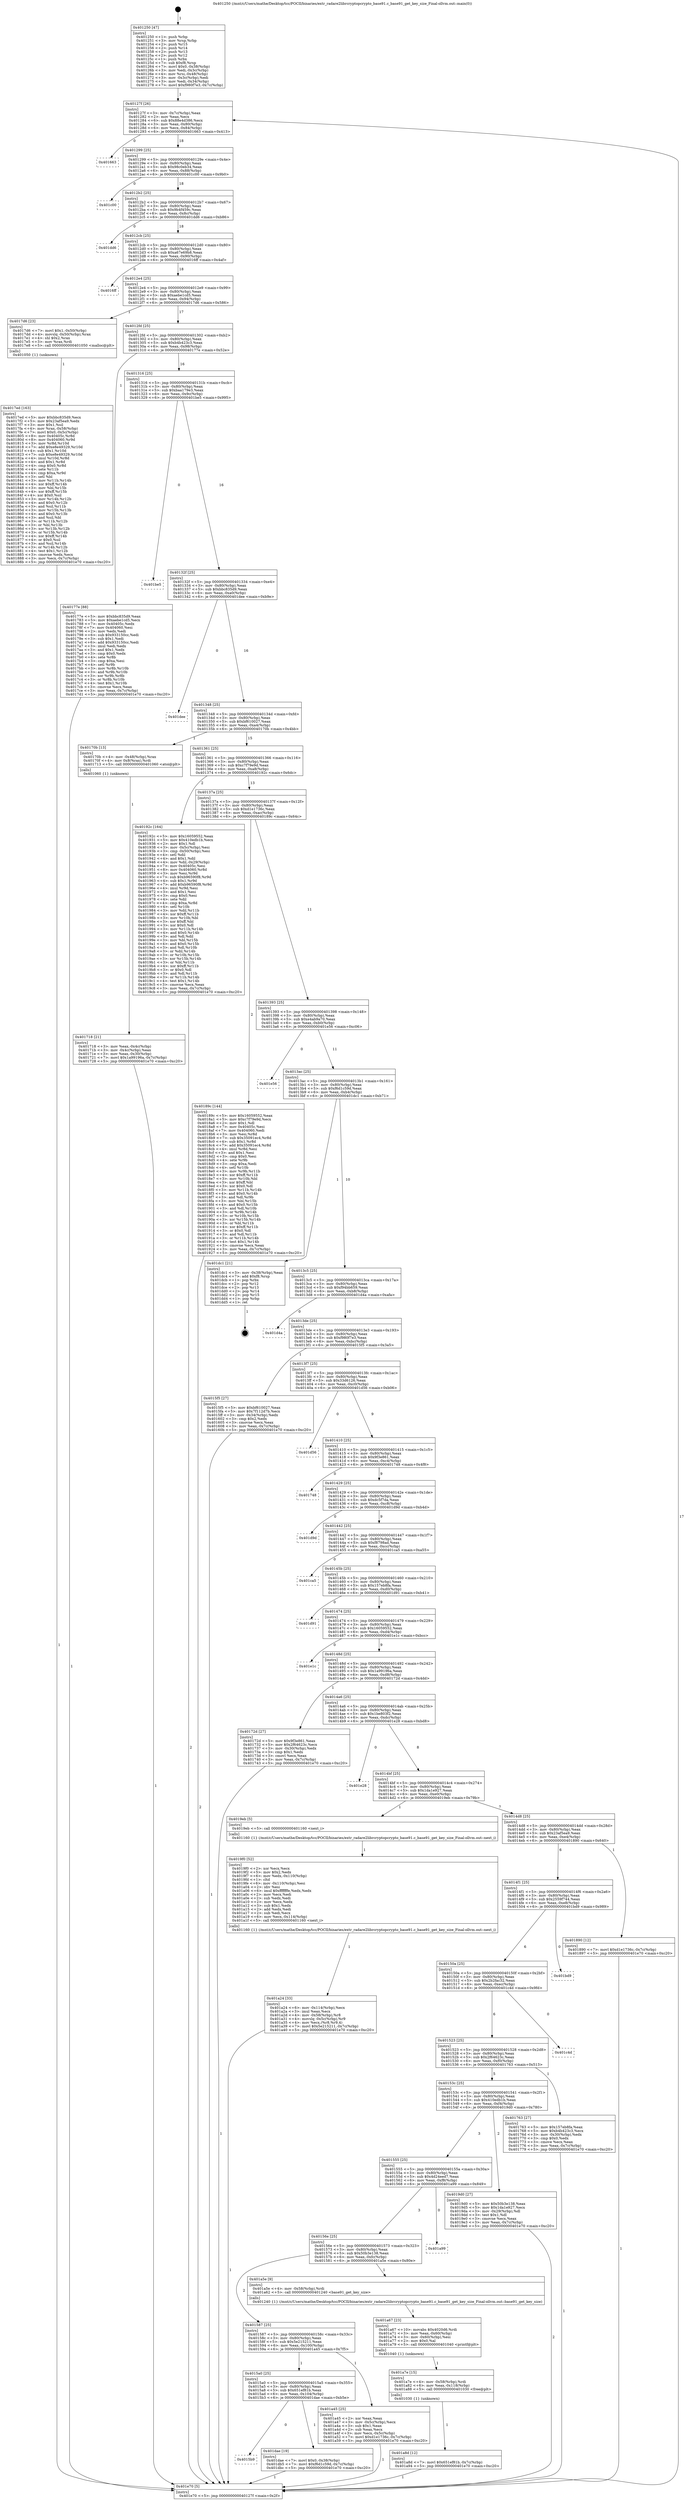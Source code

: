 digraph "0x401250" {
  label = "0x401250 (/mnt/c/Users/mathe/Desktop/tcc/POCII/binaries/extr_radare2librcryptopcrypto_base91.c_base91_get_key_size_Final-ollvm.out::main(0))"
  labelloc = "t"
  node[shape=record]

  Entry [label="",width=0.3,height=0.3,shape=circle,fillcolor=black,style=filled]
  "0x40127f" [label="{
     0x40127f [26]\l
     | [instrs]\l
     &nbsp;&nbsp;0x40127f \<+3\>: mov -0x7c(%rbp),%eax\l
     &nbsp;&nbsp;0x401282 \<+2\>: mov %eax,%ecx\l
     &nbsp;&nbsp;0x401284 \<+6\>: sub $0x88e4d386,%ecx\l
     &nbsp;&nbsp;0x40128a \<+3\>: mov %eax,-0x80(%rbp)\l
     &nbsp;&nbsp;0x40128d \<+6\>: mov %ecx,-0x84(%rbp)\l
     &nbsp;&nbsp;0x401293 \<+6\>: je 0000000000401663 \<main+0x413\>\l
  }"]
  "0x401663" [label="{
     0x401663\l
  }", style=dashed]
  "0x401299" [label="{
     0x401299 [25]\l
     | [instrs]\l
     &nbsp;&nbsp;0x401299 \<+5\>: jmp 000000000040129e \<main+0x4e\>\l
     &nbsp;&nbsp;0x40129e \<+3\>: mov -0x80(%rbp),%eax\l
     &nbsp;&nbsp;0x4012a1 \<+5\>: sub $0x98c0eb34,%eax\l
     &nbsp;&nbsp;0x4012a6 \<+6\>: mov %eax,-0x88(%rbp)\l
     &nbsp;&nbsp;0x4012ac \<+6\>: je 0000000000401c00 \<main+0x9b0\>\l
  }"]
  Exit [label="",width=0.3,height=0.3,shape=circle,fillcolor=black,style=filled,peripheries=2]
  "0x401c00" [label="{
     0x401c00\l
  }", style=dashed]
  "0x4012b2" [label="{
     0x4012b2 [25]\l
     | [instrs]\l
     &nbsp;&nbsp;0x4012b2 \<+5\>: jmp 00000000004012b7 \<main+0x67\>\l
     &nbsp;&nbsp;0x4012b7 \<+3\>: mov -0x80(%rbp),%eax\l
     &nbsp;&nbsp;0x4012ba \<+5\>: sub $0x9b4f459c,%eax\l
     &nbsp;&nbsp;0x4012bf \<+6\>: mov %eax,-0x8c(%rbp)\l
     &nbsp;&nbsp;0x4012c5 \<+6\>: je 0000000000401dd6 \<main+0xb86\>\l
  }"]
  "0x4015b9" [label="{
     0x4015b9\l
  }", style=dashed]
  "0x401dd6" [label="{
     0x401dd6\l
  }", style=dashed]
  "0x4012cb" [label="{
     0x4012cb [25]\l
     | [instrs]\l
     &nbsp;&nbsp;0x4012cb \<+5\>: jmp 00000000004012d0 \<main+0x80\>\l
     &nbsp;&nbsp;0x4012d0 \<+3\>: mov -0x80(%rbp),%eax\l
     &nbsp;&nbsp;0x4012d3 \<+5\>: sub $0xa67e69b8,%eax\l
     &nbsp;&nbsp;0x4012d8 \<+6\>: mov %eax,-0x90(%rbp)\l
     &nbsp;&nbsp;0x4012de \<+6\>: je 00000000004016ff \<main+0x4af\>\l
  }"]
  "0x401dae" [label="{
     0x401dae [19]\l
     | [instrs]\l
     &nbsp;&nbsp;0x401dae \<+7\>: movl $0x0,-0x38(%rbp)\l
     &nbsp;&nbsp;0x401db5 \<+7\>: movl $0xf6d1c59d,-0x7c(%rbp)\l
     &nbsp;&nbsp;0x401dbc \<+5\>: jmp 0000000000401e70 \<main+0xc20\>\l
  }"]
  "0x4016ff" [label="{
     0x4016ff\l
  }", style=dashed]
  "0x4012e4" [label="{
     0x4012e4 [25]\l
     | [instrs]\l
     &nbsp;&nbsp;0x4012e4 \<+5\>: jmp 00000000004012e9 \<main+0x99\>\l
     &nbsp;&nbsp;0x4012e9 \<+3\>: mov -0x80(%rbp),%eax\l
     &nbsp;&nbsp;0x4012ec \<+5\>: sub $0xaebe1cd5,%eax\l
     &nbsp;&nbsp;0x4012f1 \<+6\>: mov %eax,-0x94(%rbp)\l
     &nbsp;&nbsp;0x4012f7 \<+6\>: je 00000000004017d6 \<main+0x586\>\l
  }"]
  "0x401a8d" [label="{
     0x401a8d [12]\l
     | [instrs]\l
     &nbsp;&nbsp;0x401a8d \<+7\>: movl $0x651ef81b,-0x7c(%rbp)\l
     &nbsp;&nbsp;0x401a94 \<+5\>: jmp 0000000000401e70 \<main+0xc20\>\l
  }"]
  "0x4017d6" [label="{
     0x4017d6 [23]\l
     | [instrs]\l
     &nbsp;&nbsp;0x4017d6 \<+7\>: movl $0x1,-0x50(%rbp)\l
     &nbsp;&nbsp;0x4017dd \<+4\>: movslq -0x50(%rbp),%rax\l
     &nbsp;&nbsp;0x4017e1 \<+4\>: shl $0x2,%rax\l
     &nbsp;&nbsp;0x4017e5 \<+3\>: mov %rax,%rdi\l
     &nbsp;&nbsp;0x4017e8 \<+5\>: call 0000000000401050 \<malloc@plt\>\l
     | [calls]\l
     &nbsp;&nbsp;0x401050 \{1\} (unknown)\l
  }"]
  "0x4012fd" [label="{
     0x4012fd [25]\l
     | [instrs]\l
     &nbsp;&nbsp;0x4012fd \<+5\>: jmp 0000000000401302 \<main+0xb2\>\l
     &nbsp;&nbsp;0x401302 \<+3\>: mov -0x80(%rbp),%eax\l
     &nbsp;&nbsp;0x401305 \<+5\>: sub $0xb4b423c3,%eax\l
     &nbsp;&nbsp;0x40130a \<+6\>: mov %eax,-0x98(%rbp)\l
     &nbsp;&nbsp;0x401310 \<+6\>: je 000000000040177e \<main+0x52e\>\l
  }"]
  "0x401a7e" [label="{
     0x401a7e [15]\l
     | [instrs]\l
     &nbsp;&nbsp;0x401a7e \<+4\>: mov -0x58(%rbp),%rdi\l
     &nbsp;&nbsp;0x401a82 \<+6\>: mov %eax,-0x118(%rbp)\l
     &nbsp;&nbsp;0x401a88 \<+5\>: call 0000000000401030 \<free@plt\>\l
     | [calls]\l
     &nbsp;&nbsp;0x401030 \{1\} (unknown)\l
  }"]
  "0x40177e" [label="{
     0x40177e [88]\l
     | [instrs]\l
     &nbsp;&nbsp;0x40177e \<+5\>: mov $0xbbc835d9,%eax\l
     &nbsp;&nbsp;0x401783 \<+5\>: mov $0xaebe1cd5,%ecx\l
     &nbsp;&nbsp;0x401788 \<+7\>: mov 0x40405c,%edx\l
     &nbsp;&nbsp;0x40178f \<+7\>: mov 0x404060,%esi\l
     &nbsp;&nbsp;0x401796 \<+2\>: mov %edx,%edi\l
     &nbsp;&nbsp;0x401798 \<+6\>: sub $0x933150cc,%edi\l
     &nbsp;&nbsp;0x40179e \<+3\>: sub $0x1,%edi\l
     &nbsp;&nbsp;0x4017a1 \<+6\>: add $0x933150cc,%edi\l
     &nbsp;&nbsp;0x4017a7 \<+3\>: imul %edi,%edx\l
     &nbsp;&nbsp;0x4017aa \<+3\>: and $0x1,%edx\l
     &nbsp;&nbsp;0x4017ad \<+3\>: cmp $0x0,%edx\l
     &nbsp;&nbsp;0x4017b0 \<+4\>: sete %r8b\l
     &nbsp;&nbsp;0x4017b4 \<+3\>: cmp $0xa,%esi\l
     &nbsp;&nbsp;0x4017b7 \<+4\>: setl %r9b\l
     &nbsp;&nbsp;0x4017bb \<+3\>: mov %r8b,%r10b\l
     &nbsp;&nbsp;0x4017be \<+3\>: and %r9b,%r10b\l
     &nbsp;&nbsp;0x4017c1 \<+3\>: xor %r9b,%r8b\l
     &nbsp;&nbsp;0x4017c4 \<+3\>: or %r8b,%r10b\l
     &nbsp;&nbsp;0x4017c7 \<+4\>: test $0x1,%r10b\l
     &nbsp;&nbsp;0x4017cb \<+3\>: cmovne %ecx,%eax\l
     &nbsp;&nbsp;0x4017ce \<+3\>: mov %eax,-0x7c(%rbp)\l
     &nbsp;&nbsp;0x4017d1 \<+5\>: jmp 0000000000401e70 \<main+0xc20\>\l
  }"]
  "0x401316" [label="{
     0x401316 [25]\l
     | [instrs]\l
     &nbsp;&nbsp;0x401316 \<+5\>: jmp 000000000040131b \<main+0xcb\>\l
     &nbsp;&nbsp;0x40131b \<+3\>: mov -0x80(%rbp),%eax\l
     &nbsp;&nbsp;0x40131e \<+5\>: sub $0xbaa179e3,%eax\l
     &nbsp;&nbsp;0x401323 \<+6\>: mov %eax,-0x9c(%rbp)\l
     &nbsp;&nbsp;0x401329 \<+6\>: je 0000000000401be5 \<main+0x995\>\l
  }"]
  "0x401a67" [label="{
     0x401a67 [23]\l
     | [instrs]\l
     &nbsp;&nbsp;0x401a67 \<+10\>: movabs $0x4020d6,%rdi\l
     &nbsp;&nbsp;0x401a71 \<+3\>: mov %eax,-0x60(%rbp)\l
     &nbsp;&nbsp;0x401a74 \<+3\>: mov -0x60(%rbp),%esi\l
     &nbsp;&nbsp;0x401a77 \<+2\>: mov $0x0,%al\l
     &nbsp;&nbsp;0x401a79 \<+5\>: call 0000000000401040 \<printf@plt\>\l
     | [calls]\l
     &nbsp;&nbsp;0x401040 \{1\} (unknown)\l
  }"]
  "0x401be5" [label="{
     0x401be5\l
  }", style=dashed]
  "0x40132f" [label="{
     0x40132f [25]\l
     | [instrs]\l
     &nbsp;&nbsp;0x40132f \<+5\>: jmp 0000000000401334 \<main+0xe4\>\l
     &nbsp;&nbsp;0x401334 \<+3\>: mov -0x80(%rbp),%eax\l
     &nbsp;&nbsp;0x401337 \<+5\>: sub $0xbbc835d9,%eax\l
     &nbsp;&nbsp;0x40133c \<+6\>: mov %eax,-0xa0(%rbp)\l
     &nbsp;&nbsp;0x401342 \<+6\>: je 0000000000401dee \<main+0xb9e\>\l
  }"]
  "0x4015a0" [label="{
     0x4015a0 [25]\l
     | [instrs]\l
     &nbsp;&nbsp;0x4015a0 \<+5\>: jmp 00000000004015a5 \<main+0x355\>\l
     &nbsp;&nbsp;0x4015a5 \<+3\>: mov -0x80(%rbp),%eax\l
     &nbsp;&nbsp;0x4015a8 \<+5\>: sub $0x651ef81b,%eax\l
     &nbsp;&nbsp;0x4015ad \<+6\>: mov %eax,-0x104(%rbp)\l
     &nbsp;&nbsp;0x4015b3 \<+6\>: je 0000000000401dae \<main+0xb5e\>\l
  }"]
  "0x401dee" [label="{
     0x401dee\l
  }", style=dashed]
  "0x401348" [label="{
     0x401348 [25]\l
     | [instrs]\l
     &nbsp;&nbsp;0x401348 \<+5\>: jmp 000000000040134d \<main+0xfd\>\l
     &nbsp;&nbsp;0x40134d \<+3\>: mov -0x80(%rbp),%eax\l
     &nbsp;&nbsp;0x401350 \<+5\>: sub $0xbf610027,%eax\l
     &nbsp;&nbsp;0x401355 \<+6\>: mov %eax,-0xa4(%rbp)\l
     &nbsp;&nbsp;0x40135b \<+6\>: je 000000000040170b \<main+0x4bb\>\l
  }"]
  "0x401a45" [label="{
     0x401a45 [25]\l
     | [instrs]\l
     &nbsp;&nbsp;0x401a45 \<+2\>: xor %eax,%eax\l
     &nbsp;&nbsp;0x401a47 \<+3\>: mov -0x5c(%rbp),%ecx\l
     &nbsp;&nbsp;0x401a4a \<+3\>: sub $0x1,%eax\l
     &nbsp;&nbsp;0x401a4d \<+2\>: sub %eax,%ecx\l
     &nbsp;&nbsp;0x401a4f \<+3\>: mov %ecx,-0x5c(%rbp)\l
     &nbsp;&nbsp;0x401a52 \<+7\>: movl $0xd1e1736c,-0x7c(%rbp)\l
     &nbsp;&nbsp;0x401a59 \<+5\>: jmp 0000000000401e70 \<main+0xc20\>\l
  }"]
  "0x40170b" [label="{
     0x40170b [13]\l
     | [instrs]\l
     &nbsp;&nbsp;0x40170b \<+4\>: mov -0x48(%rbp),%rax\l
     &nbsp;&nbsp;0x40170f \<+4\>: mov 0x8(%rax),%rdi\l
     &nbsp;&nbsp;0x401713 \<+5\>: call 0000000000401060 \<atoi@plt\>\l
     | [calls]\l
     &nbsp;&nbsp;0x401060 \{1\} (unknown)\l
  }"]
  "0x401361" [label="{
     0x401361 [25]\l
     | [instrs]\l
     &nbsp;&nbsp;0x401361 \<+5\>: jmp 0000000000401366 \<main+0x116\>\l
     &nbsp;&nbsp;0x401366 \<+3\>: mov -0x80(%rbp),%eax\l
     &nbsp;&nbsp;0x401369 \<+5\>: sub $0xc7f79e9d,%eax\l
     &nbsp;&nbsp;0x40136e \<+6\>: mov %eax,-0xa8(%rbp)\l
     &nbsp;&nbsp;0x401374 \<+6\>: je 000000000040192c \<main+0x6dc\>\l
  }"]
  "0x401587" [label="{
     0x401587 [25]\l
     | [instrs]\l
     &nbsp;&nbsp;0x401587 \<+5\>: jmp 000000000040158c \<main+0x33c\>\l
     &nbsp;&nbsp;0x40158c \<+3\>: mov -0x80(%rbp),%eax\l
     &nbsp;&nbsp;0x40158f \<+5\>: sub $0x5e215211,%eax\l
     &nbsp;&nbsp;0x401594 \<+6\>: mov %eax,-0x100(%rbp)\l
     &nbsp;&nbsp;0x40159a \<+6\>: je 0000000000401a45 \<main+0x7f5\>\l
  }"]
  "0x40192c" [label="{
     0x40192c [164]\l
     | [instrs]\l
     &nbsp;&nbsp;0x40192c \<+5\>: mov $0x16059552,%eax\l
     &nbsp;&nbsp;0x401931 \<+5\>: mov $0x410edb1b,%ecx\l
     &nbsp;&nbsp;0x401936 \<+2\>: mov $0x1,%dl\l
     &nbsp;&nbsp;0x401938 \<+3\>: mov -0x5c(%rbp),%esi\l
     &nbsp;&nbsp;0x40193b \<+3\>: cmp -0x50(%rbp),%esi\l
     &nbsp;&nbsp;0x40193e \<+4\>: setl %dil\l
     &nbsp;&nbsp;0x401942 \<+4\>: and $0x1,%dil\l
     &nbsp;&nbsp;0x401946 \<+4\>: mov %dil,-0x29(%rbp)\l
     &nbsp;&nbsp;0x40194a \<+7\>: mov 0x40405c,%esi\l
     &nbsp;&nbsp;0x401951 \<+8\>: mov 0x404060,%r8d\l
     &nbsp;&nbsp;0x401959 \<+3\>: mov %esi,%r9d\l
     &nbsp;&nbsp;0x40195c \<+7\>: sub $0xb96590f8,%r9d\l
     &nbsp;&nbsp;0x401963 \<+4\>: sub $0x1,%r9d\l
     &nbsp;&nbsp;0x401967 \<+7\>: add $0xb96590f8,%r9d\l
     &nbsp;&nbsp;0x40196e \<+4\>: imul %r9d,%esi\l
     &nbsp;&nbsp;0x401972 \<+3\>: and $0x1,%esi\l
     &nbsp;&nbsp;0x401975 \<+3\>: cmp $0x0,%esi\l
     &nbsp;&nbsp;0x401978 \<+4\>: sete %dil\l
     &nbsp;&nbsp;0x40197c \<+4\>: cmp $0xa,%r8d\l
     &nbsp;&nbsp;0x401980 \<+4\>: setl %r10b\l
     &nbsp;&nbsp;0x401984 \<+3\>: mov %dil,%r11b\l
     &nbsp;&nbsp;0x401987 \<+4\>: xor $0xff,%r11b\l
     &nbsp;&nbsp;0x40198b \<+3\>: mov %r10b,%bl\l
     &nbsp;&nbsp;0x40198e \<+3\>: xor $0xff,%bl\l
     &nbsp;&nbsp;0x401991 \<+3\>: xor $0x0,%dl\l
     &nbsp;&nbsp;0x401994 \<+3\>: mov %r11b,%r14b\l
     &nbsp;&nbsp;0x401997 \<+4\>: and $0x0,%r14b\l
     &nbsp;&nbsp;0x40199b \<+3\>: and %dl,%dil\l
     &nbsp;&nbsp;0x40199e \<+3\>: mov %bl,%r15b\l
     &nbsp;&nbsp;0x4019a1 \<+4\>: and $0x0,%r15b\l
     &nbsp;&nbsp;0x4019a5 \<+3\>: and %dl,%r10b\l
     &nbsp;&nbsp;0x4019a8 \<+3\>: or %dil,%r14b\l
     &nbsp;&nbsp;0x4019ab \<+3\>: or %r10b,%r15b\l
     &nbsp;&nbsp;0x4019ae \<+3\>: xor %r15b,%r14b\l
     &nbsp;&nbsp;0x4019b1 \<+3\>: or %bl,%r11b\l
     &nbsp;&nbsp;0x4019b4 \<+4\>: xor $0xff,%r11b\l
     &nbsp;&nbsp;0x4019b8 \<+3\>: or $0x0,%dl\l
     &nbsp;&nbsp;0x4019bb \<+3\>: and %dl,%r11b\l
     &nbsp;&nbsp;0x4019be \<+3\>: or %r11b,%r14b\l
     &nbsp;&nbsp;0x4019c1 \<+4\>: test $0x1,%r14b\l
     &nbsp;&nbsp;0x4019c5 \<+3\>: cmovne %ecx,%eax\l
     &nbsp;&nbsp;0x4019c8 \<+3\>: mov %eax,-0x7c(%rbp)\l
     &nbsp;&nbsp;0x4019cb \<+5\>: jmp 0000000000401e70 \<main+0xc20\>\l
  }"]
  "0x40137a" [label="{
     0x40137a [25]\l
     | [instrs]\l
     &nbsp;&nbsp;0x40137a \<+5\>: jmp 000000000040137f \<main+0x12f\>\l
     &nbsp;&nbsp;0x40137f \<+3\>: mov -0x80(%rbp),%eax\l
     &nbsp;&nbsp;0x401382 \<+5\>: sub $0xd1e1736c,%eax\l
     &nbsp;&nbsp;0x401387 \<+6\>: mov %eax,-0xac(%rbp)\l
     &nbsp;&nbsp;0x40138d \<+6\>: je 000000000040189c \<main+0x64c\>\l
  }"]
  "0x401a5e" [label="{
     0x401a5e [9]\l
     | [instrs]\l
     &nbsp;&nbsp;0x401a5e \<+4\>: mov -0x58(%rbp),%rdi\l
     &nbsp;&nbsp;0x401a62 \<+5\>: call 0000000000401240 \<base91_get_key_size\>\l
     | [calls]\l
     &nbsp;&nbsp;0x401240 \{1\} (/mnt/c/Users/mathe/Desktop/tcc/POCII/binaries/extr_radare2librcryptopcrypto_base91.c_base91_get_key_size_Final-ollvm.out::base91_get_key_size)\l
  }"]
  "0x40189c" [label="{
     0x40189c [144]\l
     | [instrs]\l
     &nbsp;&nbsp;0x40189c \<+5\>: mov $0x16059552,%eax\l
     &nbsp;&nbsp;0x4018a1 \<+5\>: mov $0xc7f79e9d,%ecx\l
     &nbsp;&nbsp;0x4018a6 \<+2\>: mov $0x1,%dl\l
     &nbsp;&nbsp;0x4018a8 \<+7\>: mov 0x40405c,%esi\l
     &nbsp;&nbsp;0x4018af \<+7\>: mov 0x404060,%edi\l
     &nbsp;&nbsp;0x4018b6 \<+3\>: mov %esi,%r8d\l
     &nbsp;&nbsp;0x4018b9 \<+7\>: sub $0x35091ec4,%r8d\l
     &nbsp;&nbsp;0x4018c0 \<+4\>: sub $0x1,%r8d\l
     &nbsp;&nbsp;0x4018c4 \<+7\>: add $0x35091ec4,%r8d\l
     &nbsp;&nbsp;0x4018cb \<+4\>: imul %r8d,%esi\l
     &nbsp;&nbsp;0x4018cf \<+3\>: and $0x1,%esi\l
     &nbsp;&nbsp;0x4018d2 \<+3\>: cmp $0x0,%esi\l
     &nbsp;&nbsp;0x4018d5 \<+4\>: sete %r9b\l
     &nbsp;&nbsp;0x4018d9 \<+3\>: cmp $0xa,%edi\l
     &nbsp;&nbsp;0x4018dc \<+4\>: setl %r10b\l
     &nbsp;&nbsp;0x4018e0 \<+3\>: mov %r9b,%r11b\l
     &nbsp;&nbsp;0x4018e3 \<+4\>: xor $0xff,%r11b\l
     &nbsp;&nbsp;0x4018e7 \<+3\>: mov %r10b,%bl\l
     &nbsp;&nbsp;0x4018ea \<+3\>: xor $0xff,%bl\l
     &nbsp;&nbsp;0x4018ed \<+3\>: xor $0x0,%dl\l
     &nbsp;&nbsp;0x4018f0 \<+3\>: mov %r11b,%r14b\l
     &nbsp;&nbsp;0x4018f3 \<+4\>: and $0x0,%r14b\l
     &nbsp;&nbsp;0x4018f7 \<+3\>: and %dl,%r9b\l
     &nbsp;&nbsp;0x4018fa \<+3\>: mov %bl,%r15b\l
     &nbsp;&nbsp;0x4018fd \<+4\>: and $0x0,%r15b\l
     &nbsp;&nbsp;0x401901 \<+3\>: and %dl,%r10b\l
     &nbsp;&nbsp;0x401904 \<+3\>: or %r9b,%r14b\l
     &nbsp;&nbsp;0x401907 \<+3\>: or %r10b,%r15b\l
     &nbsp;&nbsp;0x40190a \<+3\>: xor %r15b,%r14b\l
     &nbsp;&nbsp;0x40190d \<+3\>: or %bl,%r11b\l
     &nbsp;&nbsp;0x401910 \<+4\>: xor $0xff,%r11b\l
     &nbsp;&nbsp;0x401914 \<+3\>: or $0x0,%dl\l
     &nbsp;&nbsp;0x401917 \<+3\>: and %dl,%r11b\l
     &nbsp;&nbsp;0x40191a \<+3\>: or %r11b,%r14b\l
     &nbsp;&nbsp;0x40191d \<+4\>: test $0x1,%r14b\l
     &nbsp;&nbsp;0x401921 \<+3\>: cmovne %ecx,%eax\l
     &nbsp;&nbsp;0x401924 \<+3\>: mov %eax,-0x7c(%rbp)\l
     &nbsp;&nbsp;0x401927 \<+5\>: jmp 0000000000401e70 \<main+0xc20\>\l
  }"]
  "0x401393" [label="{
     0x401393 [25]\l
     | [instrs]\l
     &nbsp;&nbsp;0x401393 \<+5\>: jmp 0000000000401398 \<main+0x148\>\l
     &nbsp;&nbsp;0x401398 \<+3\>: mov -0x80(%rbp),%eax\l
     &nbsp;&nbsp;0x40139b \<+5\>: sub $0xe4ab9a70,%eax\l
     &nbsp;&nbsp;0x4013a0 \<+6\>: mov %eax,-0xb0(%rbp)\l
     &nbsp;&nbsp;0x4013a6 \<+6\>: je 0000000000401e56 \<main+0xc06\>\l
  }"]
  "0x40156e" [label="{
     0x40156e [25]\l
     | [instrs]\l
     &nbsp;&nbsp;0x40156e \<+5\>: jmp 0000000000401573 \<main+0x323\>\l
     &nbsp;&nbsp;0x401573 \<+3\>: mov -0x80(%rbp),%eax\l
     &nbsp;&nbsp;0x401576 \<+5\>: sub $0x50b3e138,%eax\l
     &nbsp;&nbsp;0x40157b \<+6\>: mov %eax,-0xfc(%rbp)\l
     &nbsp;&nbsp;0x401581 \<+6\>: je 0000000000401a5e \<main+0x80e\>\l
  }"]
  "0x401e56" [label="{
     0x401e56\l
  }", style=dashed]
  "0x4013ac" [label="{
     0x4013ac [25]\l
     | [instrs]\l
     &nbsp;&nbsp;0x4013ac \<+5\>: jmp 00000000004013b1 \<main+0x161\>\l
     &nbsp;&nbsp;0x4013b1 \<+3\>: mov -0x80(%rbp),%eax\l
     &nbsp;&nbsp;0x4013b4 \<+5\>: sub $0xf6d1c59d,%eax\l
     &nbsp;&nbsp;0x4013b9 \<+6\>: mov %eax,-0xb4(%rbp)\l
     &nbsp;&nbsp;0x4013bf \<+6\>: je 0000000000401dc1 \<main+0xb71\>\l
  }"]
  "0x401a99" [label="{
     0x401a99\l
  }", style=dashed]
  "0x401dc1" [label="{
     0x401dc1 [21]\l
     | [instrs]\l
     &nbsp;&nbsp;0x401dc1 \<+3\>: mov -0x38(%rbp),%eax\l
     &nbsp;&nbsp;0x401dc4 \<+7\>: add $0xf8,%rsp\l
     &nbsp;&nbsp;0x401dcb \<+1\>: pop %rbx\l
     &nbsp;&nbsp;0x401dcc \<+2\>: pop %r12\l
     &nbsp;&nbsp;0x401dce \<+2\>: pop %r13\l
     &nbsp;&nbsp;0x401dd0 \<+2\>: pop %r14\l
     &nbsp;&nbsp;0x401dd2 \<+2\>: pop %r15\l
     &nbsp;&nbsp;0x401dd4 \<+1\>: pop %rbp\l
     &nbsp;&nbsp;0x401dd5 \<+1\>: ret\l
  }"]
  "0x4013c5" [label="{
     0x4013c5 [25]\l
     | [instrs]\l
     &nbsp;&nbsp;0x4013c5 \<+5\>: jmp 00000000004013ca \<main+0x17a\>\l
     &nbsp;&nbsp;0x4013ca \<+3\>: mov -0x80(%rbp),%eax\l
     &nbsp;&nbsp;0x4013cd \<+5\>: sub $0xf94bb659,%eax\l
     &nbsp;&nbsp;0x4013d2 \<+6\>: mov %eax,-0xb8(%rbp)\l
     &nbsp;&nbsp;0x4013d8 \<+6\>: je 0000000000401d4a \<main+0xafa\>\l
  }"]
  "0x401a24" [label="{
     0x401a24 [33]\l
     | [instrs]\l
     &nbsp;&nbsp;0x401a24 \<+6\>: mov -0x114(%rbp),%ecx\l
     &nbsp;&nbsp;0x401a2a \<+3\>: imul %eax,%ecx\l
     &nbsp;&nbsp;0x401a2d \<+4\>: mov -0x58(%rbp),%r8\l
     &nbsp;&nbsp;0x401a31 \<+4\>: movslq -0x5c(%rbp),%r9\l
     &nbsp;&nbsp;0x401a35 \<+4\>: mov %ecx,(%r8,%r9,4)\l
     &nbsp;&nbsp;0x401a39 \<+7\>: movl $0x5e215211,-0x7c(%rbp)\l
     &nbsp;&nbsp;0x401a40 \<+5\>: jmp 0000000000401e70 \<main+0xc20\>\l
  }"]
  "0x401d4a" [label="{
     0x401d4a\l
  }", style=dashed]
  "0x4013de" [label="{
     0x4013de [25]\l
     | [instrs]\l
     &nbsp;&nbsp;0x4013de \<+5\>: jmp 00000000004013e3 \<main+0x193\>\l
     &nbsp;&nbsp;0x4013e3 \<+3\>: mov -0x80(%rbp),%eax\l
     &nbsp;&nbsp;0x4013e6 \<+5\>: sub $0xf980f7e3,%eax\l
     &nbsp;&nbsp;0x4013eb \<+6\>: mov %eax,-0xbc(%rbp)\l
     &nbsp;&nbsp;0x4013f1 \<+6\>: je 00000000004015f5 \<main+0x3a5\>\l
  }"]
  "0x4019f0" [label="{
     0x4019f0 [52]\l
     | [instrs]\l
     &nbsp;&nbsp;0x4019f0 \<+2\>: xor %ecx,%ecx\l
     &nbsp;&nbsp;0x4019f2 \<+5\>: mov $0x2,%edx\l
     &nbsp;&nbsp;0x4019f7 \<+6\>: mov %edx,-0x110(%rbp)\l
     &nbsp;&nbsp;0x4019fd \<+1\>: cltd\l
     &nbsp;&nbsp;0x4019fe \<+6\>: mov -0x110(%rbp),%esi\l
     &nbsp;&nbsp;0x401a04 \<+2\>: idiv %esi\l
     &nbsp;&nbsp;0x401a06 \<+6\>: imul $0xfffffffe,%edx,%edx\l
     &nbsp;&nbsp;0x401a0c \<+2\>: mov %ecx,%edi\l
     &nbsp;&nbsp;0x401a0e \<+2\>: sub %edx,%edi\l
     &nbsp;&nbsp;0x401a10 \<+2\>: mov %ecx,%edx\l
     &nbsp;&nbsp;0x401a12 \<+3\>: sub $0x1,%edx\l
     &nbsp;&nbsp;0x401a15 \<+2\>: add %edx,%edi\l
     &nbsp;&nbsp;0x401a17 \<+2\>: sub %edi,%ecx\l
     &nbsp;&nbsp;0x401a19 \<+6\>: mov %ecx,-0x114(%rbp)\l
     &nbsp;&nbsp;0x401a1f \<+5\>: call 0000000000401160 \<next_i\>\l
     | [calls]\l
     &nbsp;&nbsp;0x401160 \{1\} (/mnt/c/Users/mathe/Desktop/tcc/POCII/binaries/extr_radare2librcryptopcrypto_base91.c_base91_get_key_size_Final-ollvm.out::next_i)\l
  }"]
  "0x4015f5" [label="{
     0x4015f5 [27]\l
     | [instrs]\l
     &nbsp;&nbsp;0x4015f5 \<+5\>: mov $0xbf610027,%eax\l
     &nbsp;&nbsp;0x4015fa \<+5\>: mov $0x7f112d7b,%ecx\l
     &nbsp;&nbsp;0x4015ff \<+3\>: mov -0x34(%rbp),%edx\l
     &nbsp;&nbsp;0x401602 \<+3\>: cmp $0x2,%edx\l
     &nbsp;&nbsp;0x401605 \<+3\>: cmovne %ecx,%eax\l
     &nbsp;&nbsp;0x401608 \<+3\>: mov %eax,-0x7c(%rbp)\l
     &nbsp;&nbsp;0x40160b \<+5\>: jmp 0000000000401e70 \<main+0xc20\>\l
  }"]
  "0x4013f7" [label="{
     0x4013f7 [25]\l
     | [instrs]\l
     &nbsp;&nbsp;0x4013f7 \<+5\>: jmp 00000000004013fc \<main+0x1ac\>\l
     &nbsp;&nbsp;0x4013fc \<+3\>: mov -0x80(%rbp),%eax\l
     &nbsp;&nbsp;0x4013ff \<+5\>: sub $0x33d6126,%eax\l
     &nbsp;&nbsp;0x401404 \<+6\>: mov %eax,-0xc0(%rbp)\l
     &nbsp;&nbsp;0x40140a \<+6\>: je 0000000000401d56 \<main+0xb06\>\l
  }"]
  "0x401e70" [label="{
     0x401e70 [5]\l
     | [instrs]\l
     &nbsp;&nbsp;0x401e70 \<+5\>: jmp 000000000040127f \<main+0x2f\>\l
  }"]
  "0x401250" [label="{
     0x401250 [47]\l
     | [instrs]\l
     &nbsp;&nbsp;0x401250 \<+1\>: push %rbp\l
     &nbsp;&nbsp;0x401251 \<+3\>: mov %rsp,%rbp\l
     &nbsp;&nbsp;0x401254 \<+2\>: push %r15\l
     &nbsp;&nbsp;0x401256 \<+2\>: push %r14\l
     &nbsp;&nbsp;0x401258 \<+2\>: push %r13\l
     &nbsp;&nbsp;0x40125a \<+2\>: push %r12\l
     &nbsp;&nbsp;0x40125c \<+1\>: push %rbx\l
     &nbsp;&nbsp;0x40125d \<+7\>: sub $0xf8,%rsp\l
     &nbsp;&nbsp;0x401264 \<+7\>: movl $0x0,-0x38(%rbp)\l
     &nbsp;&nbsp;0x40126b \<+3\>: mov %edi,-0x3c(%rbp)\l
     &nbsp;&nbsp;0x40126e \<+4\>: mov %rsi,-0x48(%rbp)\l
     &nbsp;&nbsp;0x401272 \<+3\>: mov -0x3c(%rbp),%edi\l
     &nbsp;&nbsp;0x401275 \<+3\>: mov %edi,-0x34(%rbp)\l
     &nbsp;&nbsp;0x401278 \<+7\>: movl $0xf980f7e3,-0x7c(%rbp)\l
  }"]
  "0x401718" [label="{
     0x401718 [21]\l
     | [instrs]\l
     &nbsp;&nbsp;0x401718 \<+3\>: mov %eax,-0x4c(%rbp)\l
     &nbsp;&nbsp;0x40171b \<+3\>: mov -0x4c(%rbp),%eax\l
     &nbsp;&nbsp;0x40171e \<+3\>: mov %eax,-0x30(%rbp)\l
     &nbsp;&nbsp;0x401721 \<+7\>: movl $0x1a99196a,-0x7c(%rbp)\l
     &nbsp;&nbsp;0x401728 \<+5\>: jmp 0000000000401e70 \<main+0xc20\>\l
  }"]
  "0x401555" [label="{
     0x401555 [25]\l
     | [instrs]\l
     &nbsp;&nbsp;0x401555 \<+5\>: jmp 000000000040155a \<main+0x30a\>\l
     &nbsp;&nbsp;0x40155a \<+3\>: mov -0x80(%rbp),%eax\l
     &nbsp;&nbsp;0x40155d \<+5\>: sub $0x4d24eed7,%eax\l
     &nbsp;&nbsp;0x401562 \<+6\>: mov %eax,-0xf8(%rbp)\l
     &nbsp;&nbsp;0x401568 \<+6\>: je 0000000000401a99 \<main+0x849\>\l
  }"]
  "0x401d56" [label="{
     0x401d56\l
  }", style=dashed]
  "0x401410" [label="{
     0x401410 [25]\l
     | [instrs]\l
     &nbsp;&nbsp;0x401410 \<+5\>: jmp 0000000000401415 \<main+0x1c5\>\l
     &nbsp;&nbsp;0x401415 \<+3\>: mov -0x80(%rbp),%eax\l
     &nbsp;&nbsp;0x401418 \<+5\>: sub $0x9f3e861,%eax\l
     &nbsp;&nbsp;0x40141d \<+6\>: mov %eax,-0xc4(%rbp)\l
     &nbsp;&nbsp;0x401423 \<+6\>: je 0000000000401748 \<main+0x4f8\>\l
  }"]
  "0x4019d0" [label="{
     0x4019d0 [27]\l
     | [instrs]\l
     &nbsp;&nbsp;0x4019d0 \<+5\>: mov $0x50b3e138,%eax\l
     &nbsp;&nbsp;0x4019d5 \<+5\>: mov $0x1da1e927,%ecx\l
     &nbsp;&nbsp;0x4019da \<+3\>: mov -0x29(%rbp),%dl\l
     &nbsp;&nbsp;0x4019dd \<+3\>: test $0x1,%dl\l
     &nbsp;&nbsp;0x4019e0 \<+3\>: cmovne %ecx,%eax\l
     &nbsp;&nbsp;0x4019e3 \<+3\>: mov %eax,-0x7c(%rbp)\l
     &nbsp;&nbsp;0x4019e6 \<+5\>: jmp 0000000000401e70 \<main+0xc20\>\l
  }"]
  "0x401748" [label="{
     0x401748\l
  }", style=dashed]
  "0x401429" [label="{
     0x401429 [25]\l
     | [instrs]\l
     &nbsp;&nbsp;0x401429 \<+5\>: jmp 000000000040142e \<main+0x1de\>\l
     &nbsp;&nbsp;0x40142e \<+3\>: mov -0x80(%rbp),%eax\l
     &nbsp;&nbsp;0x401431 \<+5\>: sub $0xdc5f7da,%eax\l
     &nbsp;&nbsp;0x401436 \<+6\>: mov %eax,-0xc8(%rbp)\l
     &nbsp;&nbsp;0x40143c \<+6\>: je 0000000000401d9d \<main+0xb4d\>\l
  }"]
  "0x4017ed" [label="{
     0x4017ed [163]\l
     | [instrs]\l
     &nbsp;&nbsp;0x4017ed \<+5\>: mov $0xbbc835d9,%ecx\l
     &nbsp;&nbsp;0x4017f2 \<+5\>: mov $0x23af5ea9,%edx\l
     &nbsp;&nbsp;0x4017f7 \<+3\>: mov $0x1,%sil\l
     &nbsp;&nbsp;0x4017fa \<+4\>: mov %rax,-0x58(%rbp)\l
     &nbsp;&nbsp;0x4017fe \<+7\>: movl $0x0,-0x5c(%rbp)\l
     &nbsp;&nbsp;0x401805 \<+8\>: mov 0x40405c,%r8d\l
     &nbsp;&nbsp;0x40180d \<+8\>: mov 0x404060,%r9d\l
     &nbsp;&nbsp;0x401815 \<+3\>: mov %r8d,%r10d\l
     &nbsp;&nbsp;0x401818 \<+7\>: add $0xe8e49329,%r10d\l
     &nbsp;&nbsp;0x40181f \<+4\>: sub $0x1,%r10d\l
     &nbsp;&nbsp;0x401823 \<+7\>: sub $0xe8e49329,%r10d\l
     &nbsp;&nbsp;0x40182a \<+4\>: imul %r10d,%r8d\l
     &nbsp;&nbsp;0x40182e \<+4\>: and $0x1,%r8d\l
     &nbsp;&nbsp;0x401832 \<+4\>: cmp $0x0,%r8d\l
     &nbsp;&nbsp;0x401836 \<+4\>: sete %r11b\l
     &nbsp;&nbsp;0x40183a \<+4\>: cmp $0xa,%r9d\l
     &nbsp;&nbsp;0x40183e \<+3\>: setl %bl\l
     &nbsp;&nbsp;0x401841 \<+3\>: mov %r11b,%r14b\l
     &nbsp;&nbsp;0x401844 \<+4\>: xor $0xff,%r14b\l
     &nbsp;&nbsp;0x401848 \<+3\>: mov %bl,%r15b\l
     &nbsp;&nbsp;0x40184b \<+4\>: xor $0xff,%r15b\l
     &nbsp;&nbsp;0x40184f \<+4\>: xor $0x0,%sil\l
     &nbsp;&nbsp;0x401853 \<+3\>: mov %r14b,%r12b\l
     &nbsp;&nbsp;0x401856 \<+4\>: and $0x0,%r12b\l
     &nbsp;&nbsp;0x40185a \<+3\>: and %sil,%r11b\l
     &nbsp;&nbsp;0x40185d \<+3\>: mov %r15b,%r13b\l
     &nbsp;&nbsp;0x401860 \<+4\>: and $0x0,%r13b\l
     &nbsp;&nbsp;0x401864 \<+3\>: and %sil,%bl\l
     &nbsp;&nbsp;0x401867 \<+3\>: or %r11b,%r12b\l
     &nbsp;&nbsp;0x40186a \<+3\>: or %bl,%r13b\l
     &nbsp;&nbsp;0x40186d \<+3\>: xor %r13b,%r12b\l
     &nbsp;&nbsp;0x401870 \<+3\>: or %r15b,%r14b\l
     &nbsp;&nbsp;0x401873 \<+4\>: xor $0xff,%r14b\l
     &nbsp;&nbsp;0x401877 \<+4\>: or $0x0,%sil\l
     &nbsp;&nbsp;0x40187b \<+3\>: and %sil,%r14b\l
     &nbsp;&nbsp;0x40187e \<+3\>: or %r14b,%r12b\l
     &nbsp;&nbsp;0x401881 \<+4\>: test $0x1,%r12b\l
     &nbsp;&nbsp;0x401885 \<+3\>: cmovne %edx,%ecx\l
     &nbsp;&nbsp;0x401888 \<+3\>: mov %ecx,-0x7c(%rbp)\l
     &nbsp;&nbsp;0x40188b \<+5\>: jmp 0000000000401e70 \<main+0xc20\>\l
  }"]
  "0x401d9d" [label="{
     0x401d9d\l
  }", style=dashed]
  "0x401442" [label="{
     0x401442 [25]\l
     | [instrs]\l
     &nbsp;&nbsp;0x401442 \<+5\>: jmp 0000000000401447 \<main+0x1f7\>\l
     &nbsp;&nbsp;0x401447 \<+3\>: mov -0x80(%rbp),%eax\l
     &nbsp;&nbsp;0x40144a \<+5\>: sub $0xf8798ad,%eax\l
     &nbsp;&nbsp;0x40144f \<+6\>: mov %eax,-0xcc(%rbp)\l
     &nbsp;&nbsp;0x401455 \<+6\>: je 0000000000401ca5 \<main+0xa55\>\l
  }"]
  "0x40153c" [label="{
     0x40153c [25]\l
     | [instrs]\l
     &nbsp;&nbsp;0x40153c \<+5\>: jmp 0000000000401541 \<main+0x2f1\>\l
     &nbsp;&nbsp;0x401541 \<+3\>: mov -0x80(%rbp),%eax\l
     &nbsp;&nbsp;0x401544 \<+5\>: sub $0x410edb1b,%eax\l
     &nbsp;&nbsp;0x401549 \<+6\>: mov %eax,-0xf4(%rbp)\l
     &nbsp;&nbsp;0x40154f \<+6\>: je 00000000004019d0 \<main+0x780\>\l
  }"]
  "0x401ca5" [label="{
     0x401ca5\l
  }", style=dashed]
  "0x40145b" [label="{
     0x40145b [25]\l
     | [instrs]\l
     &nbsp;&nbsp;0x40145b \<+5\>: jmp 0000000000401460 \<main+0x210\>\l
     &nbsp;&nbsp;0x401460 \<+3\>: mov -0x80(%rbp),%eax\l
     &nbsp;&nbsp;0x401463 \<+5\>: sub $0x157eb8fa,%eax\l
     &nbsp;&nbsp;0x401468 \<+6\>: mov %eax,-0xd0(%rbp)\l
     &nbsp;&nbsp;0x40146e \<+6\>: je 0000000000401d91 \<main+0xb41\>\l
  }"]
  "0x401763" [label="{
     0x401763 [27]\l
     | [instrs]\l
     &nbsp;&nbsp;0x401763 \<+5\>: mov $0x157eb8fa,%eax\l
     &nbsp;&nbsp;0x401768 \<+5\>: mov $0xb4b423c3,%ecx\l
     &nbsp;&nbsp;0x40176d \<+3\>: mov -0x30(%rbp),%edx\l
     &nbsp;&nbsp;0x401770 \<+3\>: cmp $0x0,%edx\l
     &nbsp;&nbsp;0x401773 \<+3\>: cmove %ecx,%eax\l
     &nbsp;&nbsp;0x401776 \<+3\>: mov %eax,-0x7c(%rbp)\l
     &nbsp;&nbsp;0x401779 \<+5\>: jmp 0000000000401e70 \<main+0xc20\>\l
  }"]
  "0x401d91" [label="{
     0x401d91\l
  }", style=dashed]
  "0x401474" [label="{
     0x401474 [25]\l
     | [instrs]\l
     &nbsp;&nbsp;0x401474 \<+5\>: jmp 0000000000401479 \<main+0x229\>\l
     &nbsp;&nbsp;0x401479 \<+3\>: mov -0x80(%rbp),%eax\l
     &nbsp;&nbsp;0x40147c \<+5\>: sub $0x16059552,%eax\l
     &nbsp;&nbsp;0x401481 \<+6\>: mov %eax,-0xd4(%rbp)\l
     &nbsp;&nbsp;0x401487 \<+6\>: je 0000000000401e1c \<main+0xbcc\>\l
  }"]
  "0x401523" [label="{
     0x401523 [25]\l
     | [instrs]\l
     &nbsp;&nbsp;0x401523 \<+5\>: jmp 0000000000401528 \<main+0x2d8\>\l
     &nbsp;&nbsp;0x401528 \<+3\>: mov -0x80(%rbp),%eax\l
     &nbsp;&nbsp;0x40152b \<+5\>: sub $0x2f64623c,%eax\l
     &nbsp;&nbsp;0x401530 \<+6\>: mov %eax,-0xf0(%rbp)\l
     &nbsp;&nbsp;0x401536 \<+6\>: je 0000000000401763 \<main+0x513\>\l
  }"]
  "0x401e1c" [label="{
     0x401e1c\l
  }", style=dashed]
  "0x40148d" [label="{
     0x40148d [25]\l
     | [instrs]\l
     &nbsp;&nbsp;0x40148d \<+5\>: jmp 0000000000401492 \<main+0x242\>\l
     &nbsp;&nbsp;0x401492 \<+3\>: mov -0x80(%rbp),%eax\l
     &nbsp;&nbsp;0x401495 \<+5\>: sub $0x1a99196a,%eax\l
     &nbsp;&nbsp;0x40149a \<+6\>: mov %eax,-0xd8(%rbp)\l
     &nbsp;&nbsp;0x4014a0 \<+6\>: je 000000000040172d \<main+0x4dd\>\l
  }"]
  "0x401c4d" [label="{
     0x401c4d\l
  }", style=dashed]
  "0x40172d" [label="{
     0x40172d [27]\l
     | [instrs]\l
     &nbsp;&nbsp;0x40172d \<+5\>: mov $0x9f3e861,%eax\l
     &nbsp;&nbsp;0x401732 \<+5\>: mov $0x2f64623c,%ecx\l
     &nbsp;&nbsp;0x401737 \<+3\>: mov -0x30(%rbp),%edx\l
     &nbsp;&nbsp;0x40173a \<+3\>: cmp $0x1,%edx\l
     &nbsp;&nbsp;0x40173d \<+3\>: cmovl %ecx,%eax\l
     &nbsp;&nbsp;0x401740 \<+3\>: mov %eax,-0x7c(%rbp)\l
     &nbsp;&nbsp;0x401743 \<+5\>: jmp 0000000000401e70 \<main+0xc20\>\l
  }"]
  "0x4014a6" [label="{
     0x4014a6 [25]\l
     | [instrs]\l
     &nbsp;&nbsp;0x4014a6 \<+5\>: jmp 00000000004014ab \<main+0x25b\>\l
     &nbsp;&nbsp;0x4014ab \<+3\>: mov -0x80(%rbp),%eax\l
     &nbsp;&nbsp;0x4014ae \<+5\>: sub $0x1be803f2,%eax\l
     &nbsp;&nbsp;0x4014b3 \<+6\>: mov %eax,-0xdc(%rbp)\l
     &nbsp;&nbsp;0x4014b9 \<+6\>: je 0000000000401e28 \<main+0xbd8\>\l
  }"]
  "0x40150a" [label="{
     0x40150a [25]\l
     | [instrs]\l
     &nbsp;&nbsp;0x40150a \<+5\>: jmp 000000000040150f \<main+0x2bf\>\l
     &nbsp;&nbsp;0x40150f \<+3\>: mov -0x80(%rbp),%eax\l
     &nbsp;&nbsp;0x401512 \<+5\>: sub $0x2b2fac32,%eax\l
     &nbsp;&nbsp;0x401517 \<+6\>: mov %eax,-0xec(%rbp)\l
     &nbsp;&nbsp;0x40151d \<+6\>: je 0000000000401c4d \<main+0x9fd\>\l
  }"]
  "0x401e28" [label="{
     0x401e28\l
  }", style=dashed]
  "0x4014bf" [label="{
     0x4014bf [25]\l
     | [instrs]\l
     &nbsp;&nbsp;0x4014bf \<+5\>: jmp 00000000004014c4 \<main+0x274\>\l
     &nbsp;&nbsp;0x4014c4 \<+3\>: mov -0x80(%rbp),%eax\l
     &nbsp;&nbsp;0x4014c7 \<+5\>: sub $0x1da1e927,%eax\l
     &nbsp;&nbsp;0x4014cc \<+6\>: mov %eax,-0xe0(%rbp)\l
     &nbsp;&nbsp;0x4014d2 \<+6\>: je 00000000004019eb \<main+0x79b\>\l
  }"]
  "0x401bd9" [label="{
     0x401bd9\l
  }", style=dashed]
  "0x4019eb" [label="{
     0x4019eb [5]\l
     | [instrs]\l
     &nbsp;&nbsp;0x4019eb \<+5\>: call 0000000000401160 \<next_i\>\l
     | [calls]\l
     &nbsp;&nbsp;0x401160 \{1\} (/mnt/c/Users/mathe/Desktop/tcc/POCII/binaries/extr_radare2librcryptopcrypto_base91.c_base91_get_key_size_Final-ollvm.out::next_i)\l
  }"]
  "0x4014d8" [label="{
     0x4014d8 [25]\l
     | [instrs]\l
     &nbsp;&nbsp;0x4014d8 \<+5\>: jmp 00000000004014dd \<main+0x28d\>\l
     &nbsp;&nbsp;0x4014dd \<+3\>: mov -0x80(%rbp),%eax\l
     &nbsp;&nbsp;0x4014e0 \<+5\>: sub $0x23af5ea9,%eax\l
     &nbsp;&nbsp;0x4014e5 \<+6\>: mov %eax,-0xe4(%rbp)\l
     &nbsp;&nbsp;0x4014eb \<+6\>: je 0000000000401890 \<main+0x640\>\l
  }"]
  "0x4014f1" [label="{
     0x4014f1 [25]\l
     | [instrs]\l
     &nbsp;&nbsp;0x4014f1 \<+5\>: jmp 00000000004014f6 \<main+0x2a6\>\l
     &nbsp;&nbsp;0x4014f6 \<+3\>: mov -0x80(%rbp),%eax\l
     &nbsp;&nbsp;0x4014f9 \<+5\>: sub $0x2559f744,%eax\l
     &nbsp;&nbsp;0x4014fe \<+6\>: mov %eax,-0xe8(%rbp)\l
     &nbsp;&nbsp;0x401504 \<+6\>: je 0000000000401bd9 \<main+0x989\>\l
  }"]
  "0x401890" [label="{
     0x401890 [12]\l
     | [instrs]\l
     &nbsp;&nbsp;0x401890 \<+7\>: movl $0xd1e1736c,-0x7c(%rbp)\l
     &nbsp;&nbsp;0x401897 \<+5\>: jmp 0000000000401e70 \<main+0xc20\>\l
  }"]
  Entry -> "0x401250" [label=" 1"]
  "0x40127f" -> "0x401663" [label=" 0"]
  "0x40127f" -> "0x401299" [label=" 18"]
  "0x401dc1" -> Exit [label=" 1"]
  "0x401299" -> "0x401c00" [label=" 0"]
  "0x401299" -> "0x4012b2" [label=" 18"]
  "0x401dae" -> "0x401e70" [label=" 1"]
  "0x4012b2" -> "0x401dd6" [label=" 0"]
  "0x4012b2" -> "0x4012cb" [label=" 18"]
  "0x4015a0" -> "0x4015b9" [label=" 0"]
  "0x4012cb" -> "0x4016ff" [label=" 0"]
  "0x4012cb" -> "0x4012e4" [label=" 18"]
  "0x4015a0" -> "0x401dae" [label=" 1"]
  "0x4012e4" -> "0x4017d6" [label=" 1"]
  "0x4012e4" -> "0x4012fd" [label=" 17"]
  "0x401a8d" -> "0x401e70" [label=" 1"]
  "0x4012fd" -> "0x40177e" [label=" 1"]
  "0x4012fd" -> "0x401316" [label=" 16"]
  "0x401a7e" -> "0x401a8d" [label=" 1"]
  "0x401316" -> "0x401be5" [label=" 0"]
  "0x401316" -> "0x40132f" [label=" 16"]
  "0x401a67" -> "0x401a7e" [label=" 1"]
  "0x40132f" -> "0x401dee" [label=" 0"]
  "0x40132f" -> "0x401348" [label=" 16"]
  "0x401a5e" -> "0x401a67" [label=" 1"]
  "0x401348" -> "0x40170b" [label=" 1"]
  "0x401348" -> "0x401361" [label=" 15"]
  "0x401a45" -> "0x401e70" [label=" 1"]
  "0x401361" -> "0x40192c" [label=" 2"]
  "0x401361" -> "0x40137a" [label=" 13"]
  "0x401587" -> "0x401a45" [label=" 1"]
  "0x40137a" -> "0x40189c" [label=" 2"]
  "0x40137a" -> "0x401393" [label=" 11"]
  "0x401587" -> "0x4015a0" [label=" 1"]
  "0x401393" -> "0x401e56" [label=" 0"]
  "0x401393" -> "0x4013ac" [label=" 11"]
  "0x40156e" -> "0x401a5e" [label=" 1"]
  "0x4013ac" -> "0x401dc1" [label=" 1"]
  "0x4013ac" -> "0x4013c5" [label=" 10"]
  "0x40156e" -> "0x401587" [label=" 2"]
  "0x4013c5" -> "0x401d4a" [label=" 0"]
  "0x4013c5" -> "0x4013de" [label=" 10"]
  "0x401555" -> "0x401a99" [label=" 0"]
  "0x4013de" -> "0x4015f5" [label=" 1"]
  "0x4013de" -> "0x4013f7" [label=" 9"]
  "0x4015f5" -> "0x401e70" [label=" 1"]
  "0x401250" -> "0x40127f" [label=" 1"]
  "0x401e70" -> "0x40127f" [label=" 17"]
  "0x40170b" -> "0x401718" [label=" 1"]
  "0x401718" -> "0x401e70" [label=" 1"]
  "0x401555" -> "0x40156e" [label=" 3"]
  "0x4013f7" -> "0x401d56" [label=" 0"]
  "0x4013f7" -> "0x401410" [label=" 9"]
  "0x401a24" -> "0x401e70" [label=" 1"]
  "0x401410" -> "0x401748" [label=" 0"]
  "0x401410" -> "0x401429" [label=" 9"]
  "0x4019f0" -> "0x401a24" [label=" 1"]
  "0x401429" -> "0x401d9d" [label=" 0"]
  "0x401429" -> "0x401442" [label=" 9"]
  "0x4019d0" -> "0x401e70" [label=" 2"]
  "0x401442" -> "0x401ca5" [label=" 0"]
  "0x401442" -> "0x40145b" [label=" 9"]
  "0x40153c" -> "0x401555" [label=" 3"]
  "0x40145b" -> "0x401d91" [label=" 0"]
  "0x40145b" -> "0x401474" [label=" 9"]
  "0x40153c" -> "0x4019d0" [label=" 2"]
  "0x401474" -> "0x401e1c" [label=" 0"]
  "0x401474" -> "0x40148d" [label=" 9"]
  "0x40192c" -> "0x401e70" [label=" 2"]
  "0x40148d" -> "0x40172d" [label=" 1"]
  "0x40148d" -> "0x4014a6" [label=" 8"]
  "0x40172d" -> "0x401e70" [label=" 1"]
  "0x40189c" -> "0x401e70" [label=" 2"]
  "0x4014a6" -> "0x401e28" [label=" 0"]
  "0x4014a6" -> "0x4014bf" [label=" 8"]
  "0x4017ed" -> "0x401e70" [label=" 1"]
  "0x4014bf" -> "0x4019eb" [label=" 1"]
  "0x4014bf" -> "0x4014d8" [label=" 7"]
  "0x4017d6" -> "0x4017ed" [label=" 1"]
  "0x4014d8" -> "0x401890" [label=" 1"]
  "0x4014d8" -> "0x4014f1" [label=" 6"]
  "0x40177e" -> "0x401e70" [label=" 1"]
  "0x4014f1" -> "0x401bd9" [label=" 0"]
  "0x4014f1" -> "0x40150a" [label=" 6"]
  "0x401890" -> "0x401e70" [label=" 1"]
  "0x40150a" -> "0x401c4d" [label=" 0"]
  "0x40150a" -> "0x401523" [label=" 6"]
  "0x4019eb" -> "0x4019f0" [label=" 1"]
  "0x401523" -> "0x401763" [label=" 1"]
  "0x401523" -> "0x40153c" [label=" 5"]
  "0x401763" -> "0x401e70" [label=" 1"]
}
